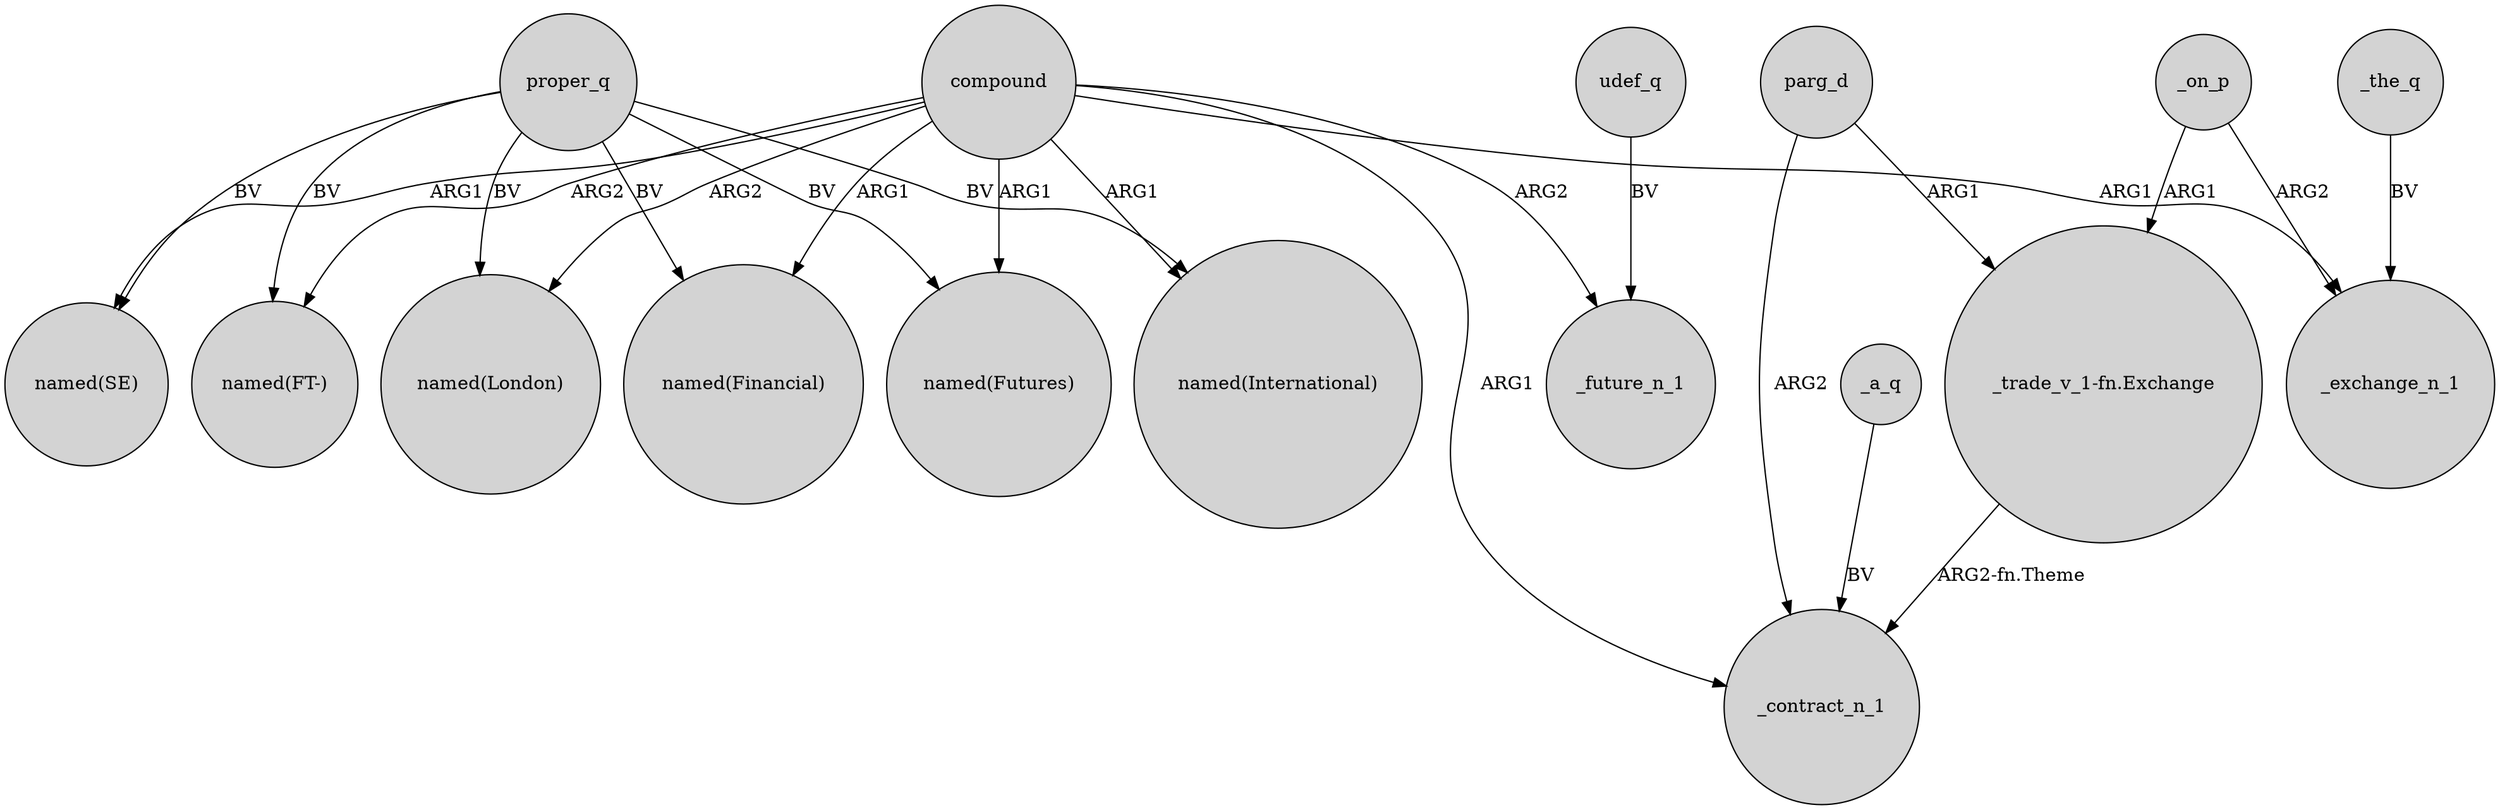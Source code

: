 digraph {
	node [shape=circle style=filled]
	compound -> "named(International)" [label=ARG1]
	proper_q -> "named(Futures)" [label=BV]
	parg_d -> "_trade_v_1-fn.Exchange" [label=ARG1]
	compound -> "named(FT-)" [label=ARG2]
	compound -> _contract_n_1 [label=ARG1]
	_a_q -> _contract_n_1 [label=BV]
	compound -> _future_n_1 [label=ARG2]
	_on_p -> "_trade_v_1-fn.Exchange" [label=ARG1]
	proper_q -> "named(Financial)" [label=BV]
	proper_q -> "named(SE)" [label=BV]
	compound -> _exchange_n_1 [label=ARG1]
	parg_d -> _contract_n_1 [label=ARG2]
	compound -> "named(SE)" [label=ARG1]
	udef_q -> _future_n_1 [label=BV]
	compound -> "named(London)" [label=ARG2]
	proper_q -> "named(FT-)" [label=BV]
	compound -> "named(Futures)" [label=ARG1]
	proper_q -> "named(London)" [label=BV]
	_on_p -> _exchange_n_1 [label=ARG2]
	proper_q -> "named(International)" [label=BV]
	"_trade_v_1-fn.Exchange" -> _contract_n_1 [label="ARG2-fn.Theme"]
	_the_q -> _exchange_n_1 [label=BV]
	compound -> "named(Financial)" [label=ARG1]
}
